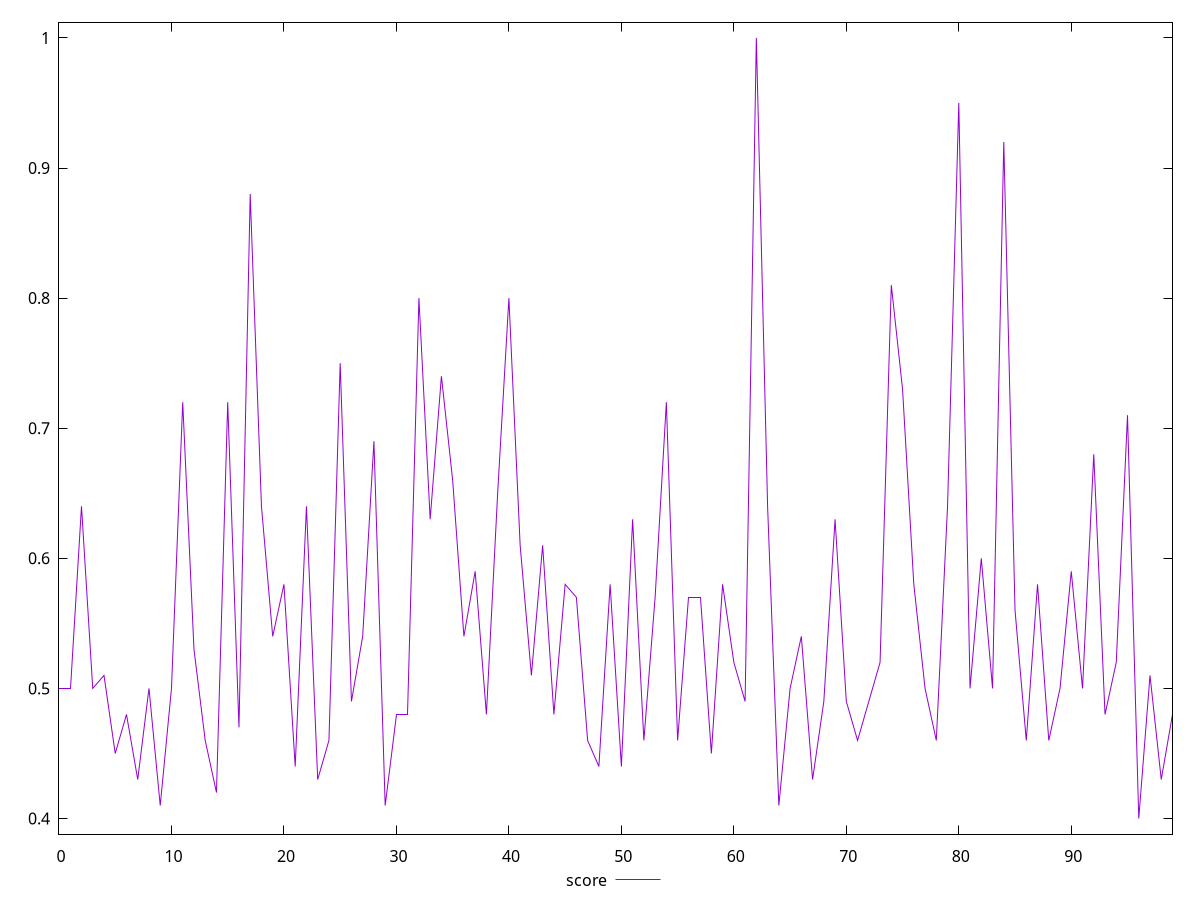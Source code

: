 reset

$score <<EOF
0 0.5
1 0.5
2 0.64
3 0.5
4 0.51
5 0.45
6 0.48
7 0.43
8 0.5
9 0.41
10 0.5
11 0.72
12 0.53
13 0.46
14 0.42
15 0.72
16 0.47
17 0.88
18 0.64
19 0.54
20 0.58
21 0.44
22 0.64
23 0.43
24 0.46
25 0.75
26 0.49
27 0.54
28 0.69
29 0.41
30 0.48
31 0.48
32 0.8
33 0.63
34 0.74
35 0.66
36 0.54
37 0.59
38 0.48
39 0.65
40 0.8
41 0.61
42 0.51
43 0.61
44 0.48
45 0.58
46 0.57
47 0.46
48 0.44
49 0.58
50 0.44
51 0.63
52 0.46
53 0.57
54 0.72
55 0.46
56 0.57
57 0.57
58 0.45
59 0.58
60 0.52
61 0.49
62 1
63 0.64
64 0.41
65 0.5
66 0.54
67 0.43
68 0.49
69 0.63
70 0.49
71 0.46
72 0.49
73 0.52
74 0.81
75 0.73
76 0.58
77 0.5
78 0.46
79 0.64
80 0.95
81 0.5
82 0.6
83 0.5
84 0.92
85 0.56
86 0.46
87 0.58
88 0.46
89 0.5
90 0.59
91 0.5
92 0.68
93 0.48
94 0.52
95 0.71
96 0.4
97 0.51
98 0.43
99 0.48
EOF

set key outside below
set xrange [0:99]
set yrange [0.388:1.012]
set trange [0.388:1.012]
set terminal svg size 640, 500 enhanced background rgb 'white'
set output "report/report_00029_2021-02-24T13-36-40.390Z/uses-http2/samples/agenda/score/values.svg"

plot $score title "score" with line

reset
